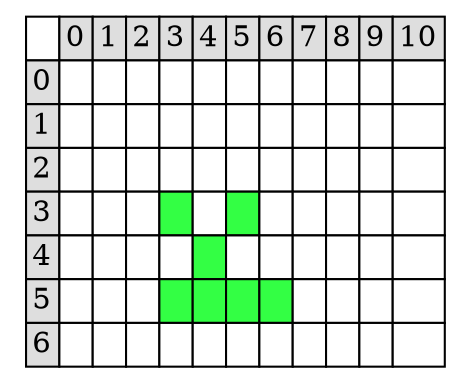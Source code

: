 digraph G{
node [shape=plaintext];
rankdir=LR;
Matriz [
label=<<table border='0' cellborder='1' cellspacing='0'> 
<tr>
<td></td>
<td bgcolor="gray87">0</td>
<td bgcolor="gray87">1</td>
<td bgcolor="gray87">2</td>
<td bgcolor="gray87">3</td>
<td bgcolor="gray87">4</td>
<td bgcolor="gray87">5</td>
<td bgcolor="gray87">6</td>
<td bgcolor="gray87">7</td>
<td bgcolor="gray87">8</td>
<td bgcolor="gray87">9</td>
<td bgcolor="gray87">10</td>
</tr>
<tr>
<td bgcolor="gray87">0</td>
<td bgcolor="white"></td>
<td bgcolor="white"></td>
<td bgcolor="white"></td>
<td bgcolor="white"></td>
<td bgcolor="white"></td>
<td bgcolor="white"></td>
<td bgcolor="white"></td>
<td bgcolor="white"></td>
<td bgcolor="white"></td>
<td bgcolor="white"></td>
<td bgcolor="white"></td>
</tr>
<tr>
<td bgcolor="gray87">1</td>
<td bgcolor="white"></td>
<td bgcolor="white"></td>
<td bgcolor="white"></td>
<td bgcolor="white"></td>
<td bgcolor="white"></td>
<td bgcolor="white"></td>
<td bgcolor="white"></td>
<td bgcolor="white"></td>
<td bgcolor="white"></td>
<td bgcolor="white"></td>
<td bgcolor="white"></td>
</tr>
<tr>
<td bgcolor="gray87">2</td>
<td bgcolor="white"></td>
<td bgcolor="white"></td>
<td bgcolor="white"></td>
<td bgcolor="white"></td>
<td bgcolor="white"></td>
<td bgcolor="white"></td>
<td bgcolor="white"></td>
<td bgcolor="white"></td>
<td bgcolor="white"></td>
<td bgcolor="white"></td>
<td bgcolor="white"></td>
</tr>
<tr>
<td bgcolor="gray87">3</td>
<td bgcolor="white"></td>
<td bgcolor="white"></td>
<td bgcolor="white"></td>
<td bgcolor="#33FF44"></td>
<td bgcolor="white"></td>
<td bgcolor="#33FF44"></td>
<td bgcolor="white"></td>
<td bgcolor="white"></td>
<td bgcolor="white"></td>
<td bgcolor="white"></td>
<td bgcolor="white"></td>
</tr>
<tr>
<td bgcolor="gray87">4</td>
<td bgcolor="white"></td>
<td bgcolor="white"></td>
<td bgcolor="white"></td>
<td bgcolor="white"></td>
<td bgcolor="#33FF44"></td>
<td bgcolor="white"></td>
<td bgcolor="white"></td>
<td bgcolor="white"></td>
<td bgcolor="white"></td>
<td bgcolor="white"></td>
<td bgcolor="white"></td>
</tr>
<tr>
<td bgcolor="gray87">5</td>
<td bgcolor="white"></td>
<td bgcolor="white"></td>
<td bgcolor="white"></td>
<td bgcolor="#33FF44"></td>
<td bgcolor="#33FF44"></td>
<td bgcolor="#33FF44"></td>
<td bgcolor="#33FF44"></td>
<td bgcolor="white"></td>
<td bgcolor="white"></td>
<td bgcolor="white"></td>
<td bgcolor="white"></td>
</tr>
<tr>
<td bgcolor="gray87">6</td>
<td bgcolor="white"></td>
<td bgcolor="white"></td>
<td bgcolor="white"></td>
<td bgcolor="white"></td>
<td bgcolor="white"></td>
<td bgcolor="white"></td>
<td bgcolor="white"></td>
<td bgcolor="white"></td>
<td bgcolor="white"></td>
<td bgcolor="white"></td>
<td bgcolor="white"></td>
</tr>
</table>>];
}